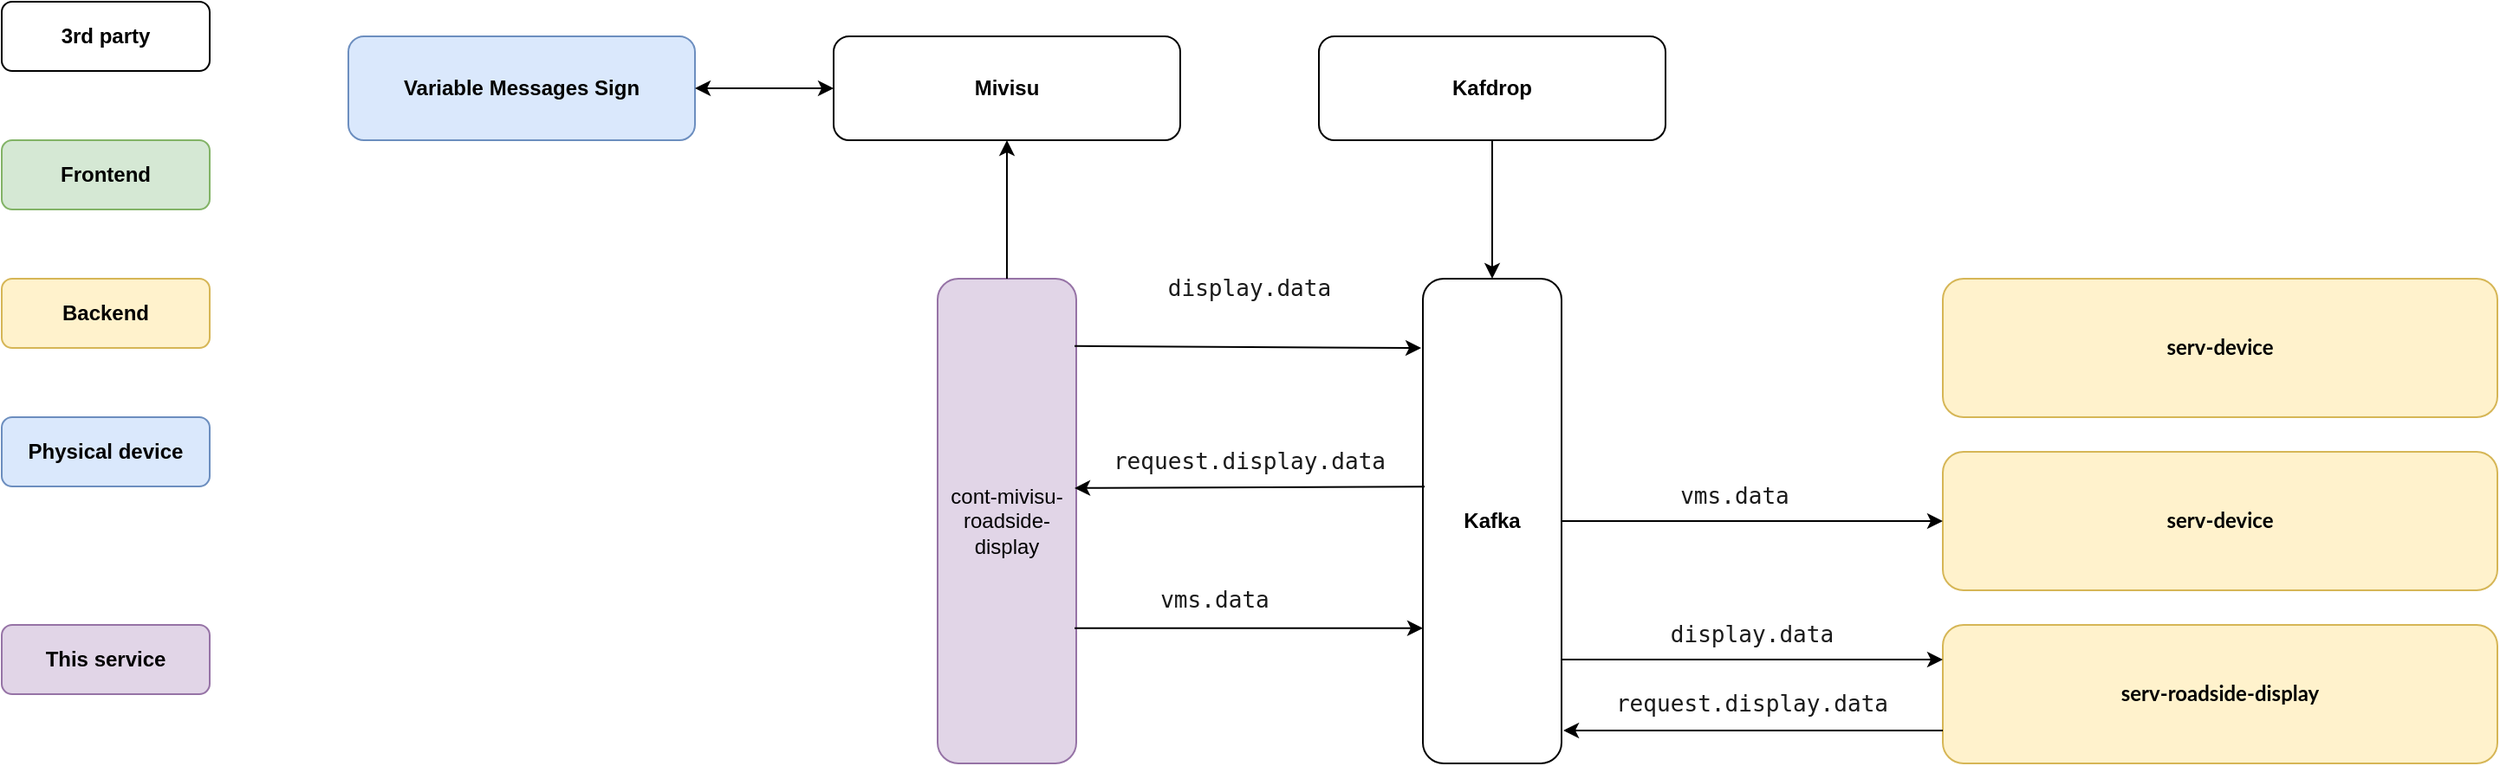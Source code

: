 <mxfile version="16.5.3" type="github">
  <diagram id="VT3zQpjvV2NhnKQ6UEwm" name="Page-1">
    <mxGraphModel dx="1420" dy="802" grid="1" gridSize="10" guides="1" tooltips="1" connect="1" arrows="1" fold="1" page="1" pageScale="1" pageWidth="1600" pageHeight="900" math="0" shadow="0">
      <root>
        <mxCell id="0" />
        <mxCell id="1" parent="0" />
        <mxCell id="zsUJDEwWpPZ8RT6iB_Cl-1" value="&lt;b&gt;Frontend&lt;/b&gt;" style="rounded=1;whiteSpace=wrap;html=1;fillColor=#d5e8d4;strokeColor=#82b366;" vertex="1" parent="1">
          <mxGeometry x="80" y="320" width="120" height="40" as="geometry" />
        </mxCell>
        <mxCell id="zsUJDEwWpPZ8RT6iB_Cl-2" value="&lt;b&gt;Backend&lt;/b&gt;" style="rounded=1;whiteSpace=wrap;html=1;fillColor=#fff2cc;strokeColor=#d6b656;" vertex="1" parent="1">
          <mxGeometry x="80" y="400" width="120" height="40" as="geometry" />
        </mxCell>
        <mxCell id="zsUJDEwWpPZ8RT6iB_Cl-3" value="&lt;b&gt;Physical device&lt;/b&gt;" style="rounded=1;whiteSpace=wrap;html=1;fillColor=#dae8fc;strokeColor=#6c8ebf;" vertex="1" parent="1">
          <mxGeometry x="80" y="480" width="120" height="40" as="geometry" />
        </mxCell>
        <mxCell id="zsUJDEwWpPZ8RT6iB_Cl-4" value="&lt;b&gt;This service&lt;/b&gt;" style="rounded=1;whiteSpace=wrap;html=1;fillColor=#e1d5e7;strokeColor=#9673a6;" vertex="1" parent="1">
          <mxGeometry x="80" y="600" width="120" height="40" as="geometry" />
        </mxCell>
        <mxCell id="zsUJDEwWpPZ8RT6iB_Cl-5" value="&lt;b&gt;Kafdrop&lt;/b&gt;" style="rounded=1;whiteSpace=wrap;html=1;" vertex="1" parent="1">
          <mxGeometry x="840" y="260" width="200" height="60" as="geometry" />
        </mxCell>
        <mxCell id="zsUJDEwWpPZ8RT6iB_Cl-6" value="&lt;b&gt;Kafka&lt;/b&gt;" style="rounded=1;whiteSpace=wrap;html=1;" vertex="1" parent="1">
          <mxGeometry x="900" y="400" width="80" height="280" as="geometry" />
        </mxCell>
        <mxCell id="zsUJDEwWpPZ8RT6iB_Cl-7" value="" style="endArrow=classic;html=1;rounded=0;fontColor=#1A1A1A;entryX=0.5;entryY=0;entryDx=0;entryDy=0;" edge="1" parent="1" source="zsUJDEwWpPZ8RT6iB_Cl-5" target="zsUJDEwWpPZ8RT6iB_Cl-6">
          <mxGeometry width="50" height="50" relative="1" as="geometry">
            <mxPoint x="760" y="390" as="sourcePoint" />
            <mxPoint x="810" y="340" as="targetPoint" />
          </mxGeometry>
        </mxCell>
        <mxCell id="zsUJDEwWpPZ8RT6iB_Cl-8" value="&lt;pre&gt;&lt;font face=&quot;jetbrains mono, monospace&quot; color=&quot;#1a1a1a&quot;&gt;&lt;span style=&quot;font-size: 13.067px ; background-color: rgb(255 , 255 , 255)&quot;&gt;display.data&lt;/span&gt;&lt;/font&gt;&lt;/pre&gt;" style="text;html=1;strokeColor=none;fillColor=none;align=center;verticalAlign=middle;whiteSpace=wrap;rounded=0;" vertex="1" parent="1">
          <mxGeometry x="710" y="390" width="180" height="30" as="geometry" />
        </mxCell>
        <mxCell id="zsUJDEwWpPZ8RT6iB_Cl-9" value="&lt;b&gt;3rd party&lt;/b&gt;" style="rounded=1;whiteSpace=wrap;html=1;" vertex="1" parent="1">
          <mxGeometry x="80" y="240" width="120" height="40" as="geometry" />
        </mxCell>
        <mxCell id="zsUJDEwWpPZ8RT6iB_Cl-10" value="cont-mivisu-roadside-display" style="rounded=1;whiteSpace=wrap;html=1;fillColor=#e1d5e7;strokeColor=#9673a6;" vertex="1" parent="1">
          <mxGeometry x="620" y="400" width="80" height="280" as="geometry" />
        </mxCell>
        <mxCell id="zsUJDEwWpPZ8RT6iB_Cl-11" value="&lt;pre&gt;&lt;font face=&quot;jetbrains mono, monospace&quot; color=&quot;#1a1a1a&quot;&gt;&lt;span style=&quot;font-size: 13.067px ; background-color: rgb(255 , 255 , 255)&quot;&gt;request.display.data&lt;/span&gt;&lt;/font&gt;&lt;font color=&quot;#bbbbbb&quot; face=&quot;jetbrains mono, monospace&quot; style=&quot;background-color: rgb(40 , 44 , 52)&quot;&gt;&lt;span style=&quot;font-size: 9.8pt&quot;&gt;&lt;br&gt;&lt;/span&gt;&lt;/font&gt;&lt;/pre&gt;" style="text;html=1;strokeColor=none;fillColor=none;align=center;verticalAlign=middle;whiteSpace=wrap;rounded=0;" vertex="1" parent="1">
          <mxGeometry x="710" y="490" width="180" height="30" as="geometry" />
        </mxCell>
        <mxCell id="zsUJDEwWpPZ8RT6iB_Cl-12" value="&lt;span style=&quot;font-family: &amp;#34;lato&amp;#34; , &amp;#34;arial&amp;#34;&quot;&gt;&lt;b&gt;&lt;font style=&quot;font-size: 12px&quot;&gt;serv-roadside-display&lt;/font&gt;&lt;/b&gt;&lt;/span&gt;" style="rounded=1;whiteSpace=wrap;html=1;fillColor=#fff2cc;strokeColor=#d6b656;" vertex="1" parent="1">
          <mxGeometry x="1200" y="600" width="320" height="80" as="geometry" />
        </mxCell>
        <mxCell id="zsUJDEwWpPZ8RT6iB_Cl-13" value="&lt;b&gt;Mivisu&lt;/b&gt;" style="rounded=1;whiteSpace=wrap;html=1;" vertex="1" parent="1">
          <mxGeometry x="560" y="260" width="200" height="60" as="geometry" />
        </mxCell>
        <mxCell id="zsUJDEwWpPZ8RT6iB_Cl-14" value="&lt;b&gt;Variable Messages Sign&lt;/b&gt;" style="rounded=1;whiteSpace=wrap;html=1;fillColor=#dae8fc;strokeColor=#6c8ebf;direction=west;" vertex="1" parent="1">
          <mxGeometry x="280" y="260" width="200" height="60" as="geometry" />
        </mxCell>
        <mxCell id="zsUJDEwWpPZ8RT6iB_Cl-15" value="" style="endArrow=classic;html=1;rounded=0;entryX=-0.012;entryY=0.143;entryDx=0;entryDy=0;entryPerimeter=0;exitX=0.988;exitY=0.139;exitDx=0;exitDy=0;exitPerimeter=0;" edge="1" parent="1" source="zsUJDEwWpPZ8RT6iB_Cl-10" target="zsUJDEwWpPZ8RT6iB_Cl-6">
          <mxGeometry width="50" height="50" relative="1" as="geometry">
            <mxPoint x="690" y="430" as="sourcePoint" />
            <mxPoint x="740" y="380" as="targetPoint" />
          </mxGeometry>
        </mxCell>
        <mxCell id="zsUJDEwWpPZ8RT6iB_Cl-16" value="" style="endArrow=classic;html=1;rounded=0;entryX=0.988;entryY=0.432;entryDx=0;entryDy=0;entryPerimeter=0;exitX=0.013;exitY=0.429;exitDx=0;exitDy=0;exitPerimeter=0;" edge="1" parent="1" source="zsUJDEwWpPZ8RT6iB_Cl-6" target="zsUJDEwWpPZ8RT6iB_Cl-10">
          <mxGeometry width="50" height="50" relative="1" as="geometry">
            <mxPoint x="690" y="430" as="sourcePoint" />
            <mxPoint x="740" y="380" as="targetPoint" />
          </mxGeometry>
        </mxCell>
        <mxCell id="zsUJDEwWpPZ8RT6iB_Cl-17" value="" style="endArrow=classic;html=1;rounded=0;entryX=0;entryY=0.25;entryDx=0;entryDy=0;" edge="1" parent="1" target="zsUJDEwWpPZ8RT6iB_Cl-12">
          <mxGeometry width="50" height="50" relative="1" as="geometry">
            <mxPoint x="980" y="620" as="sourcePoint" />
            <mxPoint x="740" y="380" as="targetPoint" />
          </mxGeometry>
        </mxCell>
        <mxCell id="zsUJDEwWpPZ8RT6iB_Cl-18" value="" style="endArrow=classic;html=1;rounded=0;entryX=1.013;entryY=0.932;entryDx=0;entryDy=0;entryPerimeter=0;exitX=0;exitY=0.762;exitDx=0;exitDy=0;exitPerimeter=0;" edge="1" parent="1" source="zsUJDEwWpPZ8RT6iB_Cl-12" target="zsUJDEwWpPZ8RT6iB_Cl-6">
          <mxGeometry width="50" height="50" relative="1" as="geometry">
            <mxPoint x="1130" y="650" as="sourcePoint" />
            <mxPoint x="740" y="380" as="targetPoint" />
          </mxGeometry>
        </mxCell>
        <mxCell id="zsUJDEwWpPZ8RT6iB_Cl-19" value="&lt;pre&gt;&lt;font face=&quot;jetbrains mono, monospace&quot; color=&quot;#1a1a1a&quot;&gt;&lt;span style=&quot;font-size: 13.067px ; background-color: rgb(255 , 255 , 255)&quot;&gt;request.display.data&lt;/span&gt;&lt;/font&gt;&lt;font color=&quot;#bbbbbb&quot; face=&quot;jetbrains mono, monospace&quot; style=&quot;background-color: rgb(40 , 44 , 52)&quot;&gt;&lt;span style=&quot;font-size: 9.8pt&quot;&gt;&lt;br&gt;&lt;/span&gt;&lt;/font&gt;&lt;/pre&gt;" style="text;html=1;strokeColor=none;fillColor=none;align=center;verticalAlign=middle;whiteSpace=wrap;rounded=0;" vertex="1" parent="1">
          <mxGeometry x="1000" y="630" width="180" height="30" as="geometry" />
        </mxCell>
        <mxCell id="zsUJDEwWpPZ8RT6iB_Cl-20" value="&lt;pre&gt;&lt;font face=&quot;jetbrains mono, monospace&quot; color=&quot;#1a1a1a&quot;&gt;&lt;span style=&quot;font-size: 13.067px ; background-color: rgb(255 , 255 , 255)&quot;&gt;display.data&lt;/span&gt;&lt;/font&gt;&lt;/pre&gt;" style="text;html=1;strokeColor=none;fillColor=none;align=center;verticalAlign=middle;whiteSpace=wrap;rounded=0;" vertex="1" parent="1">
          <mxGeometry x="1000" y="590" width="180" height="30" as="geometry" />
        </mxCell>
        <mxCell id="zsUJDEwWpPZ8RT6iB_Cl-21" value="" style="endArrow=classic;startArrow=classic;html=1;rounded=0;exitX=0;exitY=0.5;exitDx=0;exitDy=0;entryX=0;entryY=0.5;entryDx=0;entryDy=0;" edge="1" parent="1" source="zsUJDEwWpPZ8RT6iB_Cl-13" target="zsUJDEwWpPZ8RT6iB_Cl-14">
          <mxGeometry width="50" height="50" relative="1" as="geometry">
            <mxPoint x="690" y="430" as="sourcePoint" />
            <mxPoint x="490" y="360" as="targetPoint" />
          </mxGeometry>
        </mxCell>
        <mxCell id="zsUJDEwWpPZ8RT6iB_Cl-22" value="" style="endArrow=classic;html=1;rounded=0;exitX=0.5;exitY=0;exitDx=0;exitDy=0;entryX=0.5;entryY=1;entryDx=0;entryDy=0;" edge="1" parent="1" source="zsUJDEwWpPZ8RT6iB_Cl-10" target="zsUJDEwWpPZ8RT6iB_Cl-13">
          <mxGeometry width="50" height="50" relative="1" as="geometry">
            <mxPoint x="690" y="430" as="sourcePoint" />
            <mxPoint x="770" y="340" as="targetPoint" />
          </mxGeometry>
        </mxCell>
        <mxCell id="zsUJDEwWpPZ8RT6iB_Cl-23" value="&lt;span style=&quot;font-family: &amp;#34;lato&amp;#34; , &amp;#34;arial&amp;#34;&quot;&gt;&lt;b&gt;&lt;font style=&quot;font-size: 12px&quot;&gt;serv-device&lt;/font&gt;&lt;/b&gt;&lt;/span&gt;" style="rounded=1;whiteSpace=wrap;html=1;fillColor=#fff2cc;strokeColor=#d6b656;" vertex="1" parent="1">
          <mxGeometry x="1200" y="500" width="320" height="80" as="geometry" />
        </mxCell>
        <mxCell id="zsUJDEwWpPZ8RT6iB_Cl-24" value="" style="endArrow=classic;html=1;rounded=0;exitX=0.988;exitY=0.721;exitDx=0;exitDy=0;exitPerimeter=0;entryX=0;entryY=0.721;entryDx=0;entryDy=0;entryPerimeter=0;" edge="1" parent="1" source="zsUJDEwWpPZ8RT6iB_Cl-10" target="zsUJDEwWpPZ8RT6iB_Cl-6">
          <mxGeometry width="50" height="50" relative="1" as="geometry">
            <mxPoint x="810" y="670" as="sourcePoint" />
            <mxPoint x="860" y="620" as="targetPoint" />
          </mxGeometry>
        </mxCell>
        <mxCell id="zsUJDEwWpPZ8RT6iB_Cl-26" value="&lt;pre&gt;&lt;font face=&quot;jetbrains mono, monospace&quot; color=&quot;#1a1a1a&quot;&gt;&lt;span style=&quot;font-size: 13.067px ; background-color: rgb(255 , 255 , 255)&quot;&gt;vms.data&lt;/span&gt;&lt;/font&gt;&lt;/pre&gt;" style="text;html=1;strokeColor=none;fillColor=none;align=center;verticalAlign=middle;whiteSpace=wrap;rounded=0;" vertex="1" parent="1">
          <mxGeometry x="690" y="570" width="180" height="30" as="geometry" />
        </mxCell>
        <mxCell id="zsUJDEwWpPZ8RT6iB_Cl-27" value="&lt;pre&gt;&lt;font face=&quot;jetbrains mono, monospace&quot; color=&quot;#1a1a1a&quot;&gt;&lt;span style=&quot;font-size: 13.067px ; background-color: rgb(255 , 255 , 255)&quot;&gt;vms.data&lt;/span&gt;&lt;/font&gt;&lt;/pre&gt;" style="text;html=1;strokeColor=none;fillColor=none;align=center;verticalAlign=middle;whiteSpace=wrap;rounded=0;" vertex="1" parent="1">
          <mxGeometry x="990" y="510" width="180" height="30" as="geometry" />
        </mxCell>
        <mxCell id="zsUJDEwWpPZ8RT6iB_Cl-28" value="" style="endArrow=classic;html=1;rounded=0;entryX=0;entryY=0.5;entryDx=0;entryDy=0;" edge="1" parent="1" source="zsUJDEwWpPZ8RT6iB_Cl-6" target="zsUJDEwWpPZ8RT6iB_Cl-23">
          <mxGeometry width="50" height="50" relative="1" as="geometry">
            <mxPoint x="710" y="620" as="sourcePoint" />
            <mxPoint x="760" y="570" as="targetPoint" />
          </mxGeometry>
        </mxCell>
        <mxCell id="zsUJDEwWpPZ8RT6iB_Cl-29" value="&lt;span style=&quot;font-family: &amp;#34;lato&amp;#34; , &amp;#34;arial&amp;#34;&quot;&gt;&lt;b&gt;&lt;font style=&quot;font-size: 12px&quot;&gt;serv-device&lt;/font&gt;&lt;/b&gt;&lt;/span&gt;" style="rounded=1;whiteSpace=wrap;html=1;fillColor=#fff2cc;strokeColor=#d6b656;" vertex="1" parent="1">
          <mxGeometry x="1200" y="400" width="320" height="80" as="geometry" />
        </mxCell>
      </root>
    </mxGraphModel>
  </diagram>
</mxfile>
